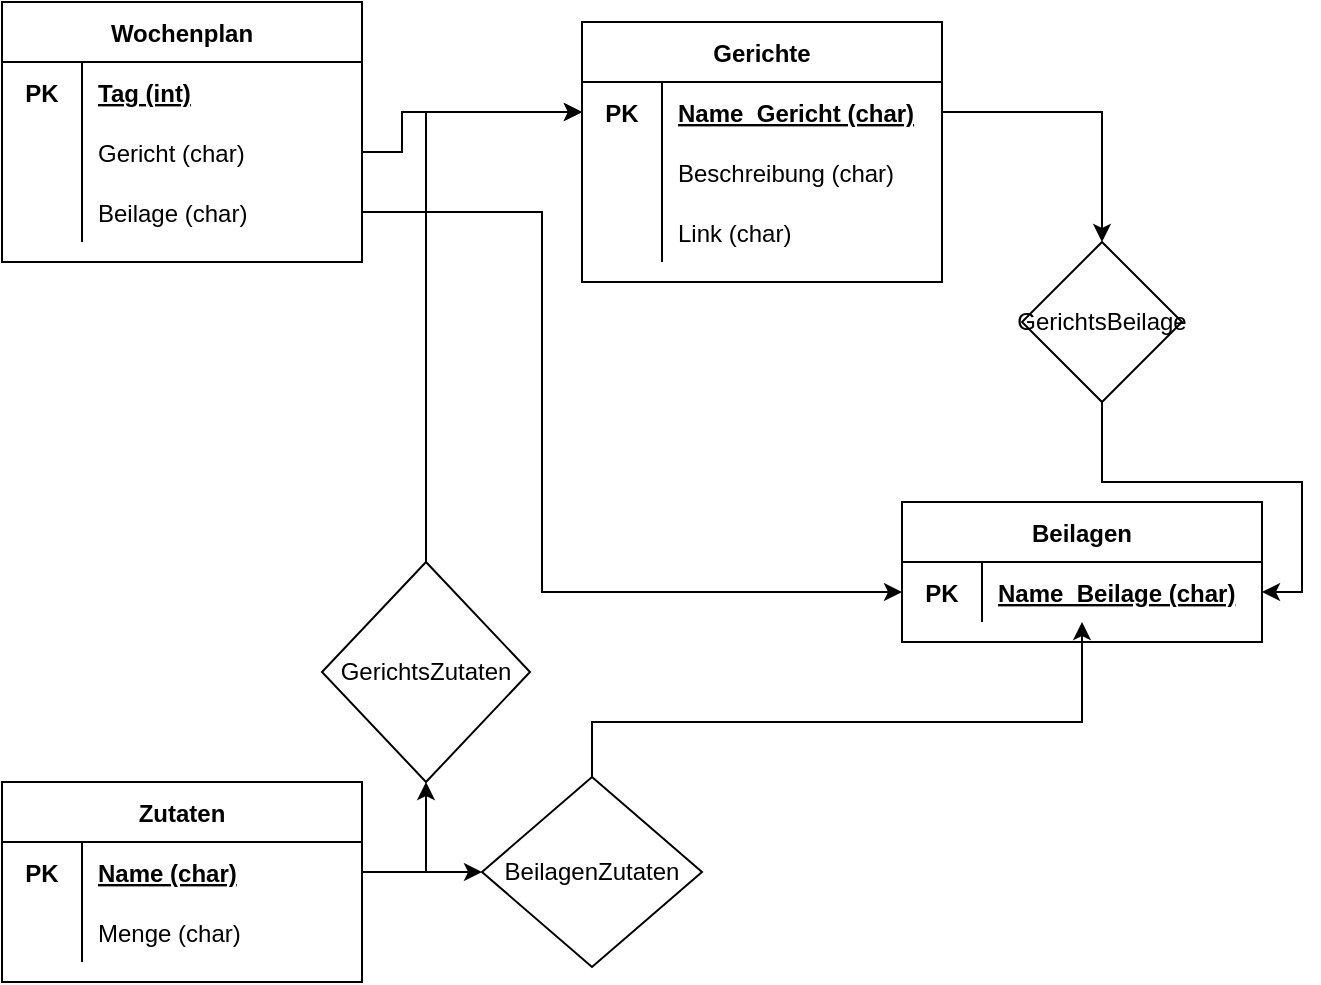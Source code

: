 <mxfile version="16.5.6" type="device"><diagram id="tBaIHV66qL9NWkj0Mmot" name="Seite-1"><mxGraphModel dx="1066" dy="725" grid="1" gridSize="10" guides="1" tooltips="1" connect="1" arrows="1" fold="1" page="1" pageScale="1" pageWidth="827" pageHeight="1169" math="0" shadow="0"><root><mxCell id="0"/><mxCell id="1" parent="0"/><mxCell id="WyME9BlZDxslHSq7Xz40-61" style="edgeStyle=orthogonalEdgeStyle;rounded=0;orthogonalLoop=1;jettySize=auto;html=1;" parent="1" source="WyME9BlZDxslHSq7Xz40-6" target="WyME9BlZDxslHSq7Xz40-22" edge="1"><mxGeometry relative="1" as="geometry"><mxPoint x="440" y="300" as="targetPoint"/></mxGeometry></mxCell><mxCell id="WyME9BlZDxslHSq7Xz40-6" value="GerichtsBeilage" style="rhombus;whiteSpace=wrap;html=1;" parent="1" vertex="1"><mxGeometry x="620" y="200" width="80" height="80" as="geometry"/></mxCell><mxCell id="WyME9BlZDxslHSq7Xz40-8" value="Gerichte" style="shape=table;startSize=30;container=1;collapsible=1;childLayout=tableLayout;fixedRows=1;rowLines=0;fontStyle=1;align=center;resizeLast=1;" parent="1" vertex="1"><mxGeometry x="400" y="90" width="180" height="130" as="geometry"/></mxCell><mxCell id="WyME9BlZDxslHSq7Xz40-9" value="" style="shape=tableRow;horizontal=0;startSize=0;swimlaneHead=0;swimlaneBody=0;fillColor=none;collapsible=0;dropTarget=0;points=[[0,0.5],[1,0.5]];portConstraint=eastwest;top=0;left=0;right=0;bottom=0;" parent="WyME9BlZDxslHSq7Xz40-8" vertex="1"><mxGeometry y="30" width="180" height="30" as="geometry"/></mxCell><mxCell id="WyME9BlZDxslHSq7Xz40-10" value="PK" style="shape=partialRectangle;connectable=0;fillColor=none;top=0;left=0;bottom=0;right=0;fontStyle=1;overflow=hidden;" parent="WyME9BlZDxslHSq7Xz40-9" vertex="1"><mxGeometry width="40" height="30" as="geometry"><mxRectangle width="40" height="30" as="alternateBounds"/></mxGeometry></mxCell><mxCell id="WyME9BlZDxslHSq7Xz40-11" value="Name_Gericht (char)" style="shape=partialRectangle;connectable=0;fillColor=none;top=0;left=0;bottom=0;right=0;align=left;spacingLeft=6;fontStyle=5;overflow=hidden;" parent="WyME9BlZDxslHSq7Xz40-9" vertex="1"><mxGeometry x="40" width="140" height="30" as="geometry"><mxRectangle width="140" height="30" as="alternateBounds"/></mxGeometry></mxCell><mxCell id="WyME9BlZDxslHSq7Xz40-15" value="" style="shape=tableRow;horizontal=0;startSize=0;swimlaneHead=0;swimlaneBody=0;fillColor=none;collapsible=0;dropTarget=0;points=[[0,0.5],[1,0.5]];portConstraint=eastwest;top=0;left=0;right=0;bottom=0;" parent="WyME9BlZDxslHSq7Xz40-8" vertex="1"><mxGeometry y="60" width="180" height="30" as="geometry"/></mxCell><mxCell id="WyME9BlZDxslHSq7Xz40-16" value="" style="shape=partialRectangle;connectable=0;fillColor=none;top=0;left=0;bottom=0;right=0;editable=1;overflow=hidden;" parent="WyME9BlZDxslHSq7Xz40-15" vertex="1"><mxGeometry width="40" height="30" as="geometry"><mxRectangle width="40" height="30" as="alternateBounds"/></mxGeometry></mxCell><mxCell id="WyME9BlZDxslHSq7Xz40-17" value="Beschreibung (char)" style="shape=partialRectangle;connectable=0;fillColor=none;top=0;left=0;bottom=0;right=0;align=left;spacingLeft=6;overflow=hidden;" parent="WyME9BlZDxslHSq7Xz40-15" vertex="1"><mxGeometry x="40" width="140" height="30" as="geometry"><mxRectangle width="140" height="30" as="alternateBounds"/></mxGeometry></mxCell><mxCell id="sdBCd_zB3qwvmbJSUAw7-1" style="shape=tableRow;horizontal=0;startSize=0;swimlaneHead=0;swimlaneBody=0;fillColor=none;collapsible=0;dropTarget=0;points=[[0,0.5],[1,0.5]];portConstraint=eastwest;top=0;left=0;right=0;bottom=0;" vertex="1" parent="WyME9BlZDxslHSq7Xz40-8"><mxGeometry y="90" width="180" height="30" as="geometry"/></mxCell><mxCell id="sdBCd_zB3qwvmbJSUAw7-2" style="shape=partialRectangle;connectable=0;fillColor=none;top=0;left=0;bottom=0;right=0;editable=1;overflow=hidden;" vertex="1" parent="sdBCd_zB3qwvmbJSUAw7-1"><mxGeometry width="40" height="30" as="geometry"><mxRectangle width="40" height="30" as="alternateBounds"/></mxGeometry></mxCell><mxCell id="sdBCd_zB3qwvmbJSUAw7-3" value="Link (char)" style="shape=partialRectangle;connectable=0;fillColor=none;top=0;left=0;bottom=0;right=0;align=left;spacingLeft=6;overflow=hidden;" vertex="1" parent="sdBCd_zB3qwvmbJSUAw7-1"><mxGeometry x="40" width="140" height="30" as="geometry"><mxRectangle width="140" height="30" as="alternateBounds"/></mxGeometry></mxCell><mxCell id="WyME9BlZDxslHSq7Xz40-21" value="Beilagen" style="shape=table;startSize=30;container=1;collapsible=1;childLayout=tableLayout;fixedRows=1;rowLines=0;fontStyle=1;align=center;resizeLast=1;" parent="1" vertex="1"><mxGeometry x="560" y="330" width="180" height="70" as="geometry"/></mxCell><mxCell id="WyME9BlZDxslHSq7Xz40-22" value="" style="shape=tableRow;horizontal=0;startSize=0;swimlaneHead=0;swimlaneBody=0;fillColor=none;collapsible=0;dropTarget=0;points=[[0,0.5],[1,0.5]];portConstraint=eastwest;top=0;left=0;right=0;bottom=0;" parent="WyME9BlZDxslHSq7Xz40-21" vertex="1"><mxGeometry y="30" width="180" height="30" as="geometry"/></mxCell><mxCell id="WyME9BlZDxslHSq7Xz40-23" value="PK" style="shape=partialRectangle;connectable=0;fillColor=none;top=0;left=0;bottom=0;right=0;fontStyle=1;overflow=hidden;" parent="WyME9BlZDxslHSq7Xz40-22" vertex="1"><mxGeometry width="40" height="30" as="geometry"><mxRectangle width="40" height="30" as="alternateBounds"/></mxGeometry></mxCell><mxCell id="WyME9BlZDxslHSq7Xz40-24" value="Name_Beilage (char)" style="shape=partialRectangle;connectable=0;fillColor=none;top=0;left=0;bottom=0;right=0;align=left;spacingLeft=6;fontStyle=5;overflow=hidden;" parent="WyME9BlZDxslHSq7Xz40-22" vertex="1"><mxGeometry x="40" width="140" height="30" as="geometry"><mxRectangle width="140" height="30" as="alternateBounds"/></mxGeometry></mxCell><mxCell id="WyME9BlZDxslHSq7Xz40-65" value="" style="edgeStyle=orthogonalEdgeStyle;rounded=0;orthogonalLoop=1;jettySize=auto;html=1;" parent="1" source="WyME9BlZDxslHSq7Xz40-35" target="WyME9BlZDxslHSq7Xz40-64" edge="1"><mxGeometry relative="1" as="geometry"/></mxCell><mxCell id="WyME9BlZDxslHSq7Xz40-69" value="" style="edgeStyle=orthogonalEdgeStyle;rounded=0;orthogonalLoop=1;jettySize=auto;html=1;" parent="1" source="WyME9BlZDxslHSq7Xz40-35" target="WyME9BlZDxslHSq7Xz40-68" edge="1"><mxGeometry relative="1" as="geometry"><mxPoint x="334" y="580" as="sourcePoint"/></mxGeometry></mxCell><mxCell id="WyME9BlZDxslHSq7Xz40-34" value="Zutaten" style="shape=table;startSize=30;container=1;collapsible=1;childLayout=tableLayout;fixedRows=1;rowLines=0;fontStyle=1;align=center;resizeLast=1;" parent="1" vertex="1"><mxGeometry x="110" y="470" width="180" height="100" as="geometry"/></mxCell><mxCell id="WyME9BlZDxslHSq7Xz40-35" value="" style="shape=tableRow;horizontal=0;startSize=0;swimlaneHead=0;swimlaneBody=0;fillColor=none;collapsible=0;dropTarget=0;points=[[0,0.5],[1,0.5]];portConstraint=eastwest;top=0;left=0;right=0;bottom=0;" parent="WyME9BlZDxslHSq7Xz40-34" vertex="1"><mxGeometry y="30" width="180" height="30" as="geometry"/></mxCell><mxCell id="WyME9BlZDxslHSq7Xz40-36" value="PK" style="shape=partialRectangle;connectable=0;fillColor=none;top=0;left=0;bottom=0;right=0;fontStyle=1;overflow=hidden;" parent="WyME9BlZDxslHSq7Xz40-35" vertex="1"><mxGeometry width="40" height="30" as="geometry"><mxRectangle width="40" height="30" as="alternateBounds"/></mxGeometry></mxCell><mxCell id="WyME9BlZDxslHSq7Xz40-37" value="Name (char)" style="shape=partialRectangle;connectable=0;fillColor=none;top=0;left=0;bottom=0;right=0;align=left;spacingLeft=6;fontStyle=5;overflow=hidden;" parent="WyME9BlZDxslHSq7Xz40-35" vertex="1"><mxGeometry x="40" width="140" height="30" as="geometry"><mxRectangle width="140" height="30" as="alternateBounds"/></mxGeometry></mxCell><mxCell id="WyME9BlZDxslHSq7Xz40-41" value="" style="shape=tableRow;horizontal=0;startSize=0;swimlaneHead=0;swimlaneBody=0;fillColor=none;collapsible=0;dropTarget=0;points=[[0,0.5],[1,0.5]];portConstraint=eastwest;top=0;left=0;right=0;bottom=0;" parent="WyME9BlZDxslHSq7Xz40-34" vertex="1"><mxGeometry y="60" width="180" height="30" as="geometry"/></mxCell><mxCell id="WyME9BlZDxslHSq7Xz40-42" value="" style="shape=partialRectangle;connectable=0;fillColor=none;top=0;left=0;bottom=0;right=0;editable=1;overflow=hidden;" parent="WyME9BlZDxslHSq7Xz40-41" vertex="1"><mxGeometry width="40" height="30" as="geometry"><mxRectangle width="40" height="30" as="alternateBounds"/></mxGeometry></mxCell><mxCell id="WyME9BlZDxslHSq7Xz40-43" value="Menge (char)" style="shape=partialRectangle;connectable=0;fillColor=none;top=0;left=0;bottom=0;right=0;align=left;spacingLeft=6;overflow=hidden;" parent="WyME9BlZDxslHSq7Xz40-41" vertex="1"><mxGeometry x="40" width="140" height="30" as="geometry"><mxRectangle width="140" height="30" as="alternateBounds"/></mxGeometry></mxCell><mxCell id="WyME9BlZDxslHSq7Xz40-47" value="Wochenplan" style="shape=table;startSize=30;container=1;collapsible=1;childLayout=tableLayout;fixedRows=1;rowLines=0;fontStyle=1;align=center;resizeLast=1;" parent="1" vertex="1"><mxGeometry x="110" y="80" width="180" height="130" as="geometry"/></mxCell><mxCell id="WyME9BlZDxslHSq7Xz40-48" value="" style="shape=tableRow;horizontal=0;startSize=0;swimlaneHead=0;swimlaneBody=0;fillColor=none;collapsible=0;dropTarget=0;points=[[0,0.5],[1,0.5]];portConstraint=eastwest;top=0;left=0;right=0;bottom=0;" parent="WyME9BlZDxslHSq7Xz40-47" vertex="1"><mxGeometry y="30" width="180" height="30" as="geometry"/></mxCell><mxCell id="WyME9BlZDxslHSq7Xz40-49" value="PK" style="shape=partialRectangle;connectable=0;fillColor=none;top=0;left=0;bottom=0;right=0;fontStyle=1;overflow=hidden;" parent="WyME9BlZDxslHSq7Xz40-48" vertex="1"><mxGeometry width="40" height="30" as="geometry"><mxRectangle width="40" height="30" as="alternateBounds"/></mxGeometry></mxCell><mxCell id="WyME9BlZDxslHSq7Xz40-50" value="Tag (int)" style="shape=partialRectangle;connectable=0;fillColor=none;top=0;left=0;bottom=0;right=0;align=left;spacingLeft=6;fontStyle=5;overflow=hidden;" parent="WyME9BlZDxslHSq7Xz40-48" vertex="1"><mxGeometry x="40" width="140" height="30" as="geometry"><mxRectangle width="140" height="30" as="alternateBounds"/></mxGeometry></mxCell><mxCell id="WyME9BlZDxslHSq7Xz40-54" value="" style="shape=tableRow;horizontal=0;startSize=0;swimlaneHead=0;swimlaneBody=0;fillColor=none;collapsible=0;dropTarget=0;points=[[0,0.5],[1,0.5]];portConstraint=eastwest;top=0;left=0;right=0;bottom=0;" parent="WyME9BlZDxslHSq7Xz40-47" vertex="1"><mxGeometry y="60" width="180" height="30" as="geometry"/></mxCell><mxCell id="WyME9BlZDxslHSq7Xz40-55" value="" style="shape=partialRectangle;connectable=0;fillColor=none;top=0;left=0;bottom=0;right=0;editable=1;overflow=hidden;" parent="WyME9BlZDxslHSq7Xz40-54" vertex="1"><mxGeometry width="40" height="30" as="geometry"><mxRectangle width="40" height="30" as="alternateBounds"/></mxGeometry></mxCell><mxCell id="WyME9BlZDxslHSq7Xz40-56" value="Gericht (char)" style="shape=partialRectangle;connectable=0;fillColor=none;top=0;left=0;bottom=0;right=0;align=left;spacingLeft=6;overflow=hidden;" parent="WyME9BlZDxslHSq7Xz40-54" vertex="1"><mxGeometry x="40" width="140" height="30" as="geometry"><mxRectangle width="140" height="30" as="alternateBounds"/></mxGeometry></mxCell><mxCell id="WyME9BlZDxslHSq7Xz40-57" value="" style="shape=tableRow;horizontal=0;startSize=0;swimlaneHead=0;swimlaneBody=0;fillColor=none;collapsible=0;dropTarget=0;points=[[0,0.5],[1,0.5]];portConstraint=eastwest;top=0;left=0;right=0;bottom=0;" parent="WyME9BlZDxslHSq7Xz40-47" vertex="1"><mxGeometry y="90" width="180" height="30" as="geometry"/></mxCell><mxCell id="WyME9BlZDxslHSq7Xz40-58" value="" style="shape=partialRectangle;connectable=0;fillColor=none;top=0;left=0;bottom=0;right=0;editable=1;overflow=hidden;" parent="WyME9BlZDxslHSq7Xz40-57" vertex="1"><mxGeometry width="40" height="30" as="geometry"><mxRectangle width="40" height="30" as="alternateBounds"/></mxGeometry></mxCell><mxCell id="WyME9BlZDxslHSq7Xz40-59" value="Beilage (char)" style="shape=partialRectangle;connectable=0;fillColor=none;top=0;left=0;bottom=0;right=0;align=left;spacingLeft=6;overflow=hidden;" parent="WyME9BlZDxslHSq7Xz40-57" vertex="1"><mxGeometry x="40" width="140" height="30" as="geometry"><mxRectangle width="140" height="30" as="alternateBounds"/></mxGeometry></mxCell><mxCell id="WyME9BlZDxslHSq7Xz40-60" style="edgeStyle=orthogonalEdgeStyle;rounded=0;orthogonalLoop=1;jettySize=auto;html=1;" parent="1" source="WyME9BlZDxslHSq7Xz40-9" target="WyME9BlZDxslHSq7Xz40-6" edge="1"><mxGeometry relative="1" as="geometry"/></mxCell><mxCell id="WyME9BlZDxslHSq7Xz40-66" style="edgeStyle=orthogonalEdgeStyle;rounded=0;orthogonalLoop=1;jettySize=auto;html=1;exitX=0.5;exitY=0;exitDx=0;exitDy=0;" parent="1" source="WyME9BlZDxslHSq7Xz40-64" target="WyME9BlZDxslHSq7Xz40-22" edge="1"><mxGeometry relative="1" as="geometry"><Array as="points"><mxPoint x="405" y="440"/><mxPoint x="650" y="440"/></Array></mxGeometry></mxCell><mxCell id="WyME9BlZDxslHSq7Xz40-64" value="&lt;span style=&quot;font-weight: normal&quot;&gt;BeilagenZutaten&lt;/span&gt;" style="rhombus;whiteSpace=wrap;html=1;startSize=30;fontStyle=1;" parent="1" vertex="1"><mxGeometry x="350" y="467.5" width="110" height="95" as="geometry"/></mxCell><mxCell id="WyME9BlZDxslHSq7Xz40-70" style="edgeStyle=orthogonalEdgeStyle;rounded=0;orthogonalLoop=1;jettySize=auto;html=1;exitX=0.5;exitY=0;exitDx=0;exitDy=0;" parent="1" source="WyME9BlZDxslHSq7Xz40-68" target="WyME9BlZDxslHSq7Xz40-9" edge="1"><mxGeometry relative="1" as="geometry"><Array as="points"><mxPoint x="322" y="135"/></Array></mxGeometry></mxCell><mxCell id="WyME9BlZDxslHSq7Xz40-68" value="&lt;span style=&quot;font-weight: normal&quot;&gt;GerichtsZutaten&lt;/span&gt;" style="rhombus;whiteSpace=wrap;html=1;startSize=30;fontStyle=1;" parent="1" vertex="1"><mxGeometry x="270" y="360" width="104" height="110" as="geometry"/></mxCell><mxCell id="WyME9BlZDxslHSq7Xz40-71" style="edgeStyle=orthogonalEdgeStyle;rounded=0;orthogonalLoop=1;jettySize=auto;html=1;" parent="1" source="WyME9BlZDxslHSq7Xz40-54" target="WyME9BlZDxslHSq7Xz40-9" edge="1"><mxGeometry relative="1" as="geometry"><mxPoint x="230" y="135" as="sourcePoint"/><Array as="points"><mxPoint x="310" y="155"/><mxPoint x="310" y="135"/></Array></mxGeometry></mxCell><mxCell id="WyME9BlZDxslHSq7Xz40-72" style="edgeStyle=orthogonalEdgeStyle;rounded=0;orthogonalLoop=1;jettySize=auto;html=1;" parent="1" source="WyME9BlZDxslHSq7Xz40-57" target="WyME9BlZDxslHSq7Xz40-22" edge="1"><mxGeometry relative="1" as="geometry"><Array as="points"><mxPoint x="380" y="185"/><mxPoint x="380" y="375"/></Array></mxGeometry></mxCell></root></mxGraphModel></diagram></mxfile>